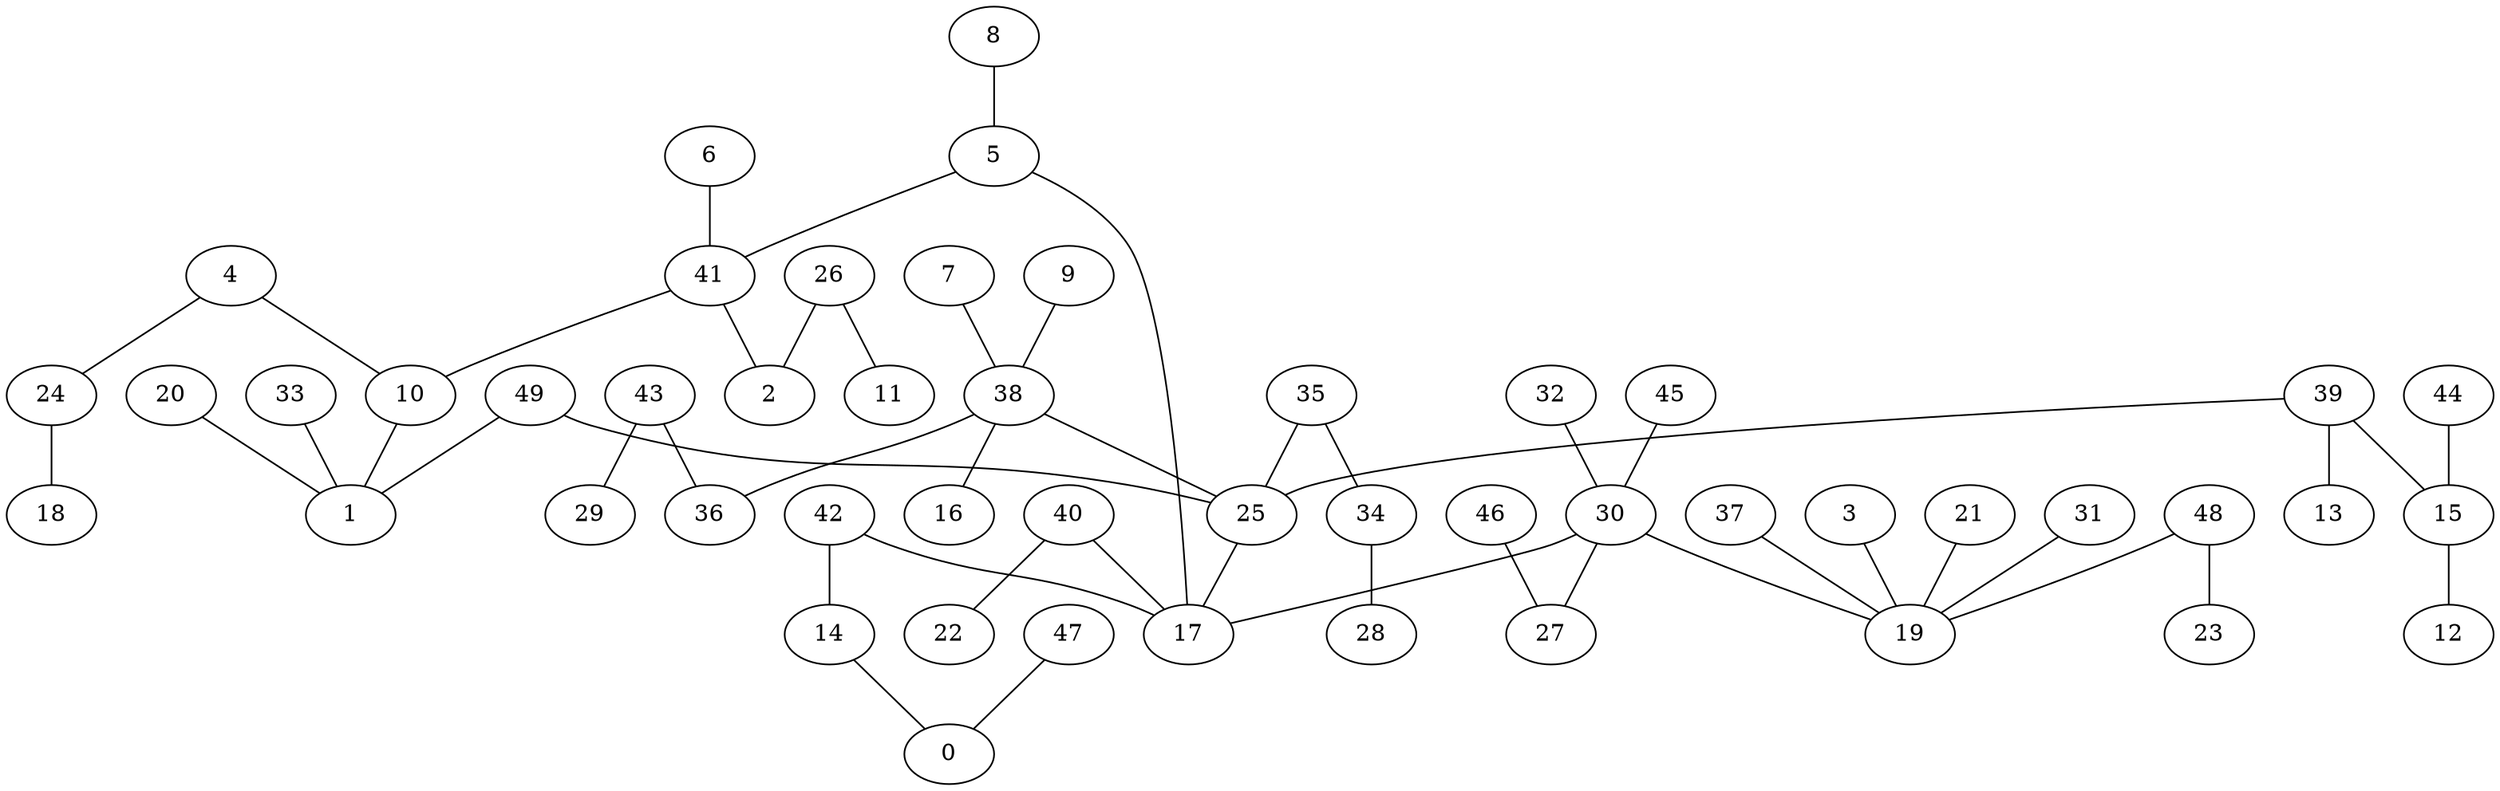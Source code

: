 digraph GG_graph {

subgraph G_graph {
edge [color = black]
"43" -> "29" [dir = none]
"43" -> "36" [dir = none]
"47" -> "0" [dir = none]
"24" -> "18" [dir = none]
"31" -> "19" [dir = none]
"8" -> "5" [dir = none]
"20" -> "1" [dir = none]
"9" -> "38" [dir = none]
"4" -> "24" [dir = none]
"4" -> "10" [dir = none]
"33" -> "1" [dir = none]
"41" -> "10" [dir = none]
"41" -> "2" [dir = none]
"7" -> "38" [dir = none]
"15" -> "12" [dir = none]
"42" -> "14" [dir = none]
"42" -> "17" [dir = none]
"49" -> "1" [dir = none]
"49" -> "25" [dir = none]
"39" -> "15" [dir = none]
"39" -> "13" [dir = none]
"39" -> "25" [dir = none]
"25" -> "17" [dir = none]
"5" -> "41" [dir = none]
"5" -> "17" [dir = none]
"40" -> "22" [dir = none]
"40" -> "17" [dir = none]
"46" -> "27" [dir = none]
"35" -> "34" [dir = none]
"35" -> "25" [dir = none]
"48" -> "23" [dir = none]
"48" -> "19" [dir = none]
"34" -> "28" [dir = none]
"14" -> "0" [dir = none]
"37" -> "19" [dir = none]
"32" -> "30" [dir = none]
"26" -> "11" [dir = none]
"26" -> "2" [dir = none]
"38" -> "16" [dir = none]
"38" -> "36" [dir = none]
"38" -> "25" [dir = none]
"3" -> "19" [dir = none]
"6" -> "41" [dir = none]
"30" -> "27" [dir = none]
"30" -> "17" [dir = none]
"30" -> "19" [dir = none]
"45" -> "30" [dir = none]
"44" -> "15" [dir = none]
"21" -> "19" [dir = none]
"10" -> "1" [dir = none]
}

}
